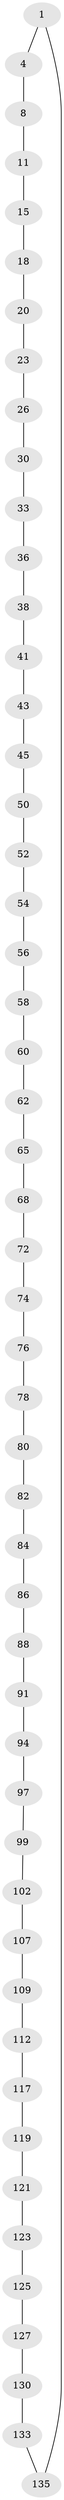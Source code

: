 // original degree distribution, {2: 1.0}
// Generated by graph-tools (version 1.1) at 2025/20/03/04/25 18:20:05]
// undirected, 51 vertices, 51 edges
graph export_dot {
graph [start="1"]
  node [color=gray90,style=filled];
  1 [super="+2"];
  4 [super="+5"];
  8 [super="+9"];
  11 [super="+12"];
  15 [super="+16"];
  18 [super="+19"];
  20 [super="+21"];
  23 [super="+24"];
  26 [super="+27"];
  30 [super="+31"];
  33 [super="+34"];
  36 [super="+37"];
  38 [super="+39"];
  41 [super="+42"];
  43 [super="+44"];
  45 [super="+46"];
  50 [super="+51"];
  52 [super="+53"];
  54 [super="+55"];
  56 [super="+57"];
  58 [super="+59"];
  60 [super="+61"];
  62 [super="+63"];
  65 [super="+66"];
  68 [super="+69"];
  72 [super="+73"];
  74 [super="+75"];
  76 [super="+77"];
  78 [super="+79"];
  80 [super="+81"];
  82 [super="+83"];
  84 [super="+85"];
  86 [super="+87"];
  88 [super="+89"];
  91 [super="+92"];
  94 [super="+95"];
  97 [super="+98"];
  99 [super="+100"];
  102 [super="+103"];
  107 [super="+108"];
  109 [super="+110"];
  112 [super="+113"];
  117 [super="+118"];
  119 [super="+120"];
  121 [super="+122"];
  123 [super="+124"];
  125 [super="+126"];
  127 [super="+128"];
  130 [super="+131"];
  133 [super="+134"];
  135 [super="+136"];
  1 -- 135;
  1 -- 4;
  4 -- 8;
  8 -- 11;
  11 -- 15;
  15 -- 18;
  18 -- 20;
  20 -- 23;
  23 -- 26;
  26 -- 30;
  30 -- 33;
  33 -- 36;
  36 -- 38;
  38 -- 41;
  41 -- 43;
  43 -- 45;
  45 -- 50;
  50 -- 52;
  52 -- 54;
  54 -- 56;
  56 -- 58;
  58 -- 60;
  60 -- 62;
  62 -- 65;
  65 -- 68;
  68 -- 72;
  72 -- 74;
  74 -- 76;
  76 -- 78;
  78 -- 80;
  80 -- 82;
  82 -- 84;
  84 -- 86;
  86 -- 88;
  88 -- 91;
  91 -- 94;
  94 -- 97;
  97 -- 99;
  99 -- 102;
  102 -- 107;
  107 -- 109;
  109 -- 112;
  112 -- 117;
  117 -- 119;
  119 -- 121;
  121 -- 123;
  123 -- 125;
  125 -- 127;
  127 -- 130;
  130 -- 133;
  133 -- 135;
}
